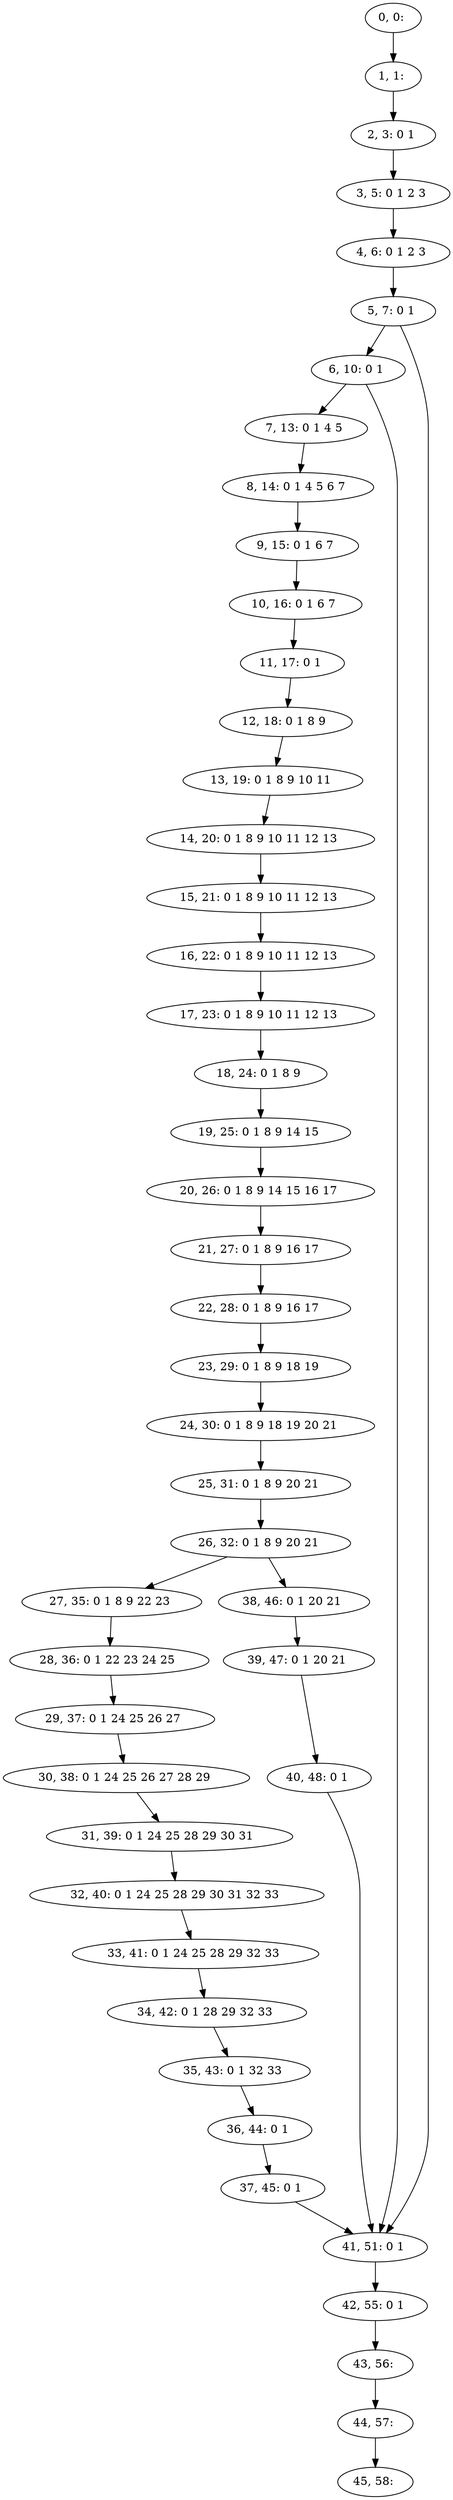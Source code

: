 digraph G {
0[label="0, 0: "];
1[label="1, 1: "];
2[label="2, 3: 0 1 "];
3[label="3, 5: 0 1 2 3 "];
4[label="4, 6: 0 1 2 3 "];
5[label="5, 7: 0 1 "];
6[label="6, 10: 0 1 "];
7[label="7, 13: 0 1 4 5 "];
8[label="8, 14: 0 1 4 5 6 7 "];
9[label="9, 15: 0 1 6 7 "];
10[label="10, 16: 0 1 6 7 "];
11[label="11, 17: 0 1 "];
12[label="12, 18: 0 1 8 9 "];
13[label="13, 19: 0 1 8 9 10 11 "];
14[label="14, 20: 0 1 8 9 10 11 12 13 "];
15[label="15, 21: 0 1 8 9 10 11 12 13 "];
16[label="16, 22: 0 1 8 9 10 11 12 13 "];
17[label="17, 23: 0 1 8 9 10 11 12 13 "];
18[label="18, 24: 0 1 8 9 "];
19[label="19, 25: 0 1 8 9 14 15 "];
20[label="20, 26: 0 1 8 9 14 15 16 17 "];
21[label="21, 27: 0 1 8 9 16 17 "];
22[label="22, 28: 0 1 8 9 16 17 "];
23[label="23, 29: 0 1 8 9 18 19 "];
24[label="24, 30: 0 1 8 9 18 19 20 21 "];
25[label="25, 31: 0 1 8 9 20 21 "];
26[label="26, 32: 0 1 8 9 20 21 "];
27[label="27, 35: 0 1 8 9 22 23 "];
28[label="28, 36: 0 1 22 23 24 25 "];
29[label="29, 37: 0 1 24 25 26 27 "];
30[label="30, 38: 0 1 24 25 26 27 28 29 "];
31[label="31, 39: 0 1 24 25 28 29 30 31 "];
32[label="32, 40: 0 1 24 25 28 29 30 31 32 33 "];
33[label="33, 41: 0 1 24 25 28 29 32 33 "];
34[label="34, 42: 0 1 28 29 32 33 "];
35[label="35, 43: 0 1 32 33 "];
36[label="36, 44: 0 1 "];
37[label="37, 45: 0 1 "];
38[label="38, 46: 0 1 20 21 "];
39[label="39, 47: 0 1 20 21 "];
40[label="40, 48: 0 1 "];
41[label="41, 51: 0 1 "];
42[label="42, 55: 0 1 "];
43[label="43, 56: "];
44[label="44, 57: "];
45[label="45, 58: "];
0->1 ;
1->2 ;
2->3 ;
3->4 ;
4->5 ;
5->6 ;
5->41 ;
6->7 ;
6->41 ;
7->8 ;
8->9 ;
9->10 ;
10->11 ;
11->12 ;
12->13 ;
13->14 ;
14->15 ;
15->16 ;
16->17 ;
17->18 ;
18->19 ;
19->20 ;
20->21 ;
21->22 ;
22->23 ;
23->24 ;
24->25 ;
25->26 ;
26->27 ;
26->38 ;
27->28 ;
28->29 ;
29->30 ;
30->31 ;
31->32 ;
32->33 ;
33->34 ;
34->35 ;
35->36 ;
36->37 ;
37->41 ;
38->39 ;
39->40 ;
40->41 ;
41->42 ;
42->43 ;
43->44 ;
44->45 ;
}
